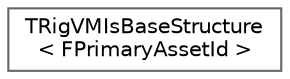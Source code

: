 digraph "Graphical Class Hierarchy"
{
 // INTERACTIVE_SVG=YES
 // LATEX_PDF_SIZE
  bgcolor="transparent";
  edge [fontname=Helvetica,fontsize=10,labelfontname=Helvetica,labelfontsize=10];
  node [fontname=Helvetica,fontsize=10,shape=box,height=0.2,width=0.4];
  rankdir="LR";
  Node0 [id="Node000000",label="TRigVMIsBaseStructure\l\< FPrimaryAssetId \>",height=0.2,width=0.4,color="grey40", fillcolor="white", style="filled",URL="$d0/d6a/structTRigVMIsBaseStructure_3_01FPrimaryAssetId_01_4.html",tooltip=" "];
}
